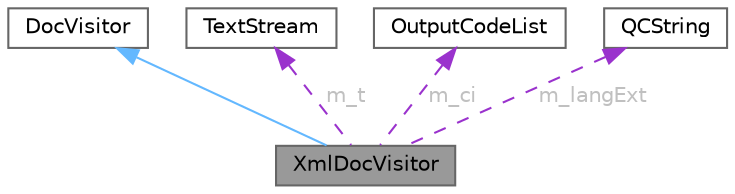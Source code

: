 digraph "XmlDocVisitor"
{
 // INTERACTIVE_SVG=YES
 // LATEX_PDF_SIZE
  bgcolor="transparent";
  edge [fontname=Helvetica,fontsize=10,labelfontname=Helvetica,labelfontsize=10];
  node [fontname=Helvetica,fontsize=10,shape=box,height=0.2,width=0.4];
  Node1 [id="Node000001",label="XmlDocVisitor",height=0.2,width=0.4,color="gray40", fillcolor="grey60", style="filled", fontcolor="black",tooltip="Concrete visitor implementation for XML output."];
  Node2 -> Node1 [id="edge1_Node000001_Node000002",dir="back",color="steelblue1",style="solid",tooltip=" "];
  Node2 [id="Node000002",label="DocVisitor",height=0.2,width=0.4,color="gray40", fillcolor="white", style="filled",URL="$d0/d78/class_doc_visitor.html",tooltip="Helper base class for functionality shared by all visitors."];
  Node3 -> Node1 [id="edge2_Node000001_Node000003",dir="back",color="darkorchid3",style="dashed",tooltip=" ",label=" m_t",fontcolor="grey" ];
  Node3 [id="Node000003",label="TextStream",height=0.2,width=0.4,color="gray40", fillcolor="white", style="filled",URL="$d3/d30/class_text_stream.html",tooltip="Text streaming class that buffers data."];
  Node4 -> Node1 [id="edge3_Node000001_Node000004",dir="back",color="darkorchid3",style="dashed",tooltip=" ",label=" m_ci",fontcolor="grey" ];
  Node4 [id="Node000004",label="OutputCodeList",height=0.2,width=0.4,color="gray40", fillcolor="white", style="filled",URL="$db/d8e/class_output_code_list.html",tooltip="Class representing a list of different code generators."];
  Node5 -> Node1 [id="edge4_Node000001_Node000005",dir="back",color="darkorchid3",style="dashed",tooltip=" ",label=" m_langExt",fontcolor="grey" ];
  Node5 [id="Node000005",label="QCString",height=0.2,width=0.4,color="gray40", fillcolor="white", style="filled",URL="$d9/d45/class_q_c_string.html",tooltip="This is an alternative implementation of QCString."];
}
